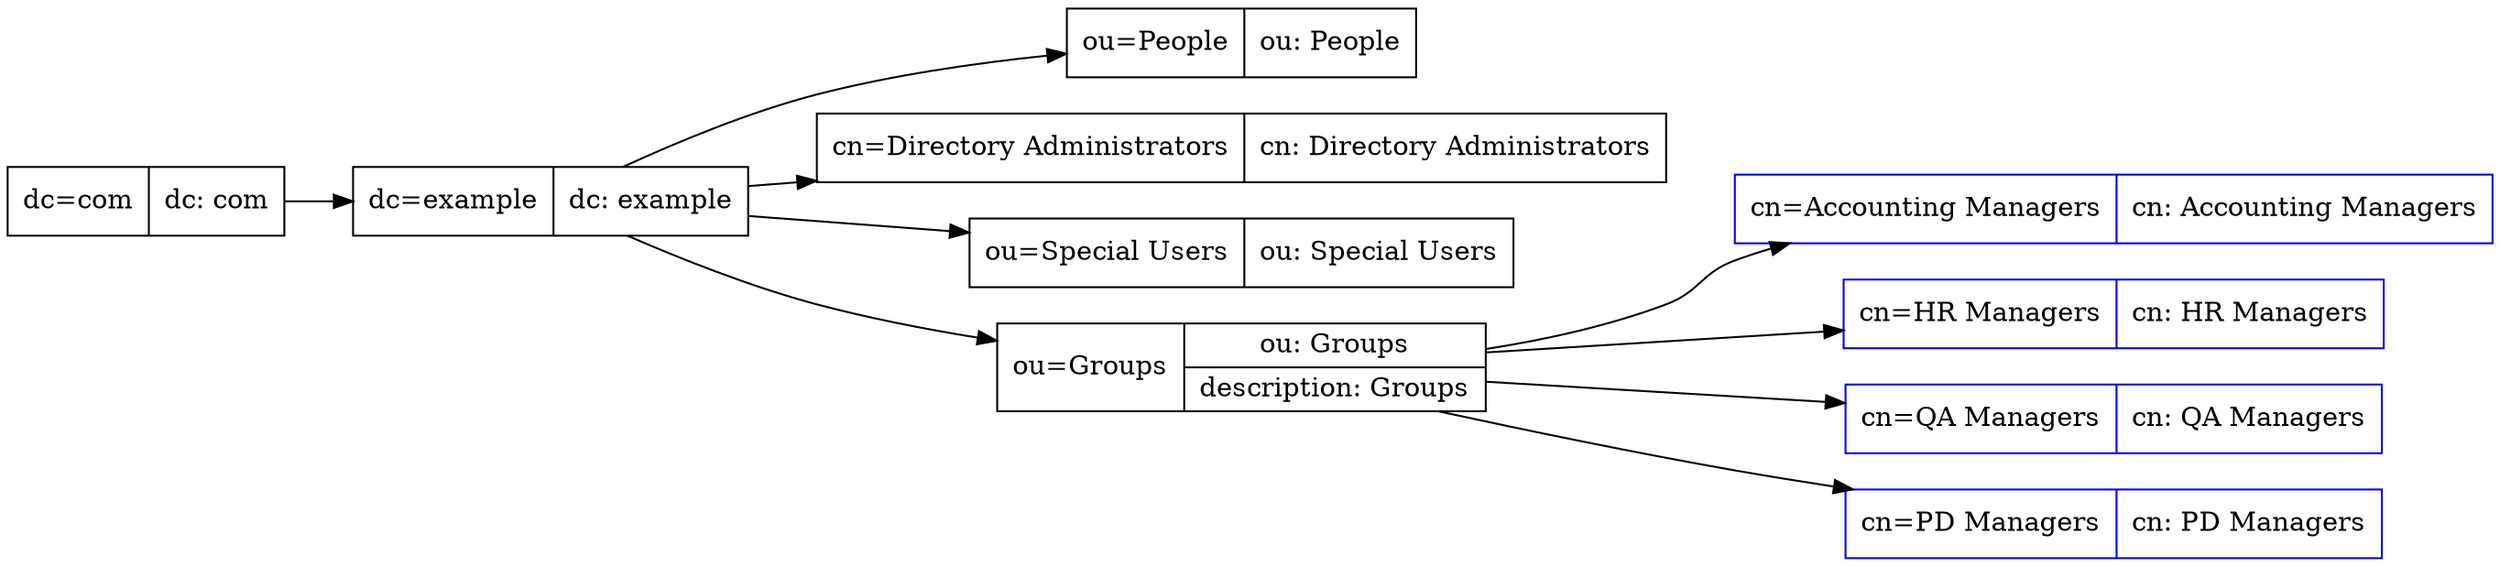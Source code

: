 
digraph tree {
    rankdir=LR;

    node [shape=record];
    A [label="{dc=com|{dc: com}}"];
    B [label="{dc=example|{dc: example}}"];
    D [label="{ou=People|{ou: People}}"];
    E [label="{cn=Directory Administrators|{cn: Directory Administrators}}"]
    F [label="{ou=Special Users|{ou: Special Users}}"]
    C [label="{ou=Groups|{ou: Groups|description: Groups}}"];
    node [shape=record, color=blue];
    G [label="{cn=Accounting Managers|{cn: Accounting Managers}}"]
    H [label="{cn=HR Managers|{cn: HR Managers}}"]
    I [label="{cn=QA Managers|{cn: QA Managers}}"]
    J [label="{cn=PD Managers|{cn: PD Managers}}"]

    A -> B;
    B -> C;
    B -> D;
    B -> E;
    B -> F;
    C -> G;
    C -> H;
    C -> I;
    C -> J;
}
